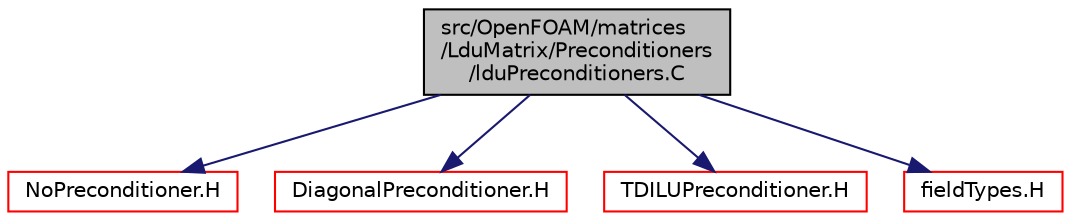digraph "src/OpenFOAM/matrices/LduMatrix/Preconditioners/lduPreconditioners.C"
{
  bgcolor="transparent";
  edge [fontname="Helvetica",fontsize="10",labelfontname="Helvetica",labelfontsize="10"];
  node [fontname="Helvetica",fontsize="10",shape=record];
  Node1 [label="src/OpenFOAM/matrices\l/LduMatrix/Preconditioners\l/lduPreconditioners.C",height=0.2,width=0.4,color="black", fillcolor="grey75", style="filled", fontcolor="black"];
  Node1 -> Node2 [color="midnightblue",fontsize="10",style="solid",fontname="Helvetica"];
  Node2 [label="NoPreconditioner.H",height=0.2,width=0.4,color="red",URL="$a08483.html"];
  Node1 -> Node3 [color="midnightblue",fontsize="10",style="solid",fontname="Helvetica"];
  Node3 [label="DiagonalPreconditioner.H",height=0.2,width=0.4,color="red",URL="$a08468.html"];
  Node1 -> Node4 [color="midnightblue",fontsize="10",style="solid",fontname="Helvetica"];
  Node4 [label="TDILUPreconditioner.H",height=0.2,width=0.4,color="red",URL="$a08475.html"];
  Node1 -> Node5 [color="midnightblue",fontsize="10",style="solid",fontname="Helvetica"];
  Node5 [label="fieldTypes.H",height=0.2,width=0.4,color="red",URL="$a08114.html",tooltip="Include the header files for all the primitive types that Fields are instantiated for..."];
}
